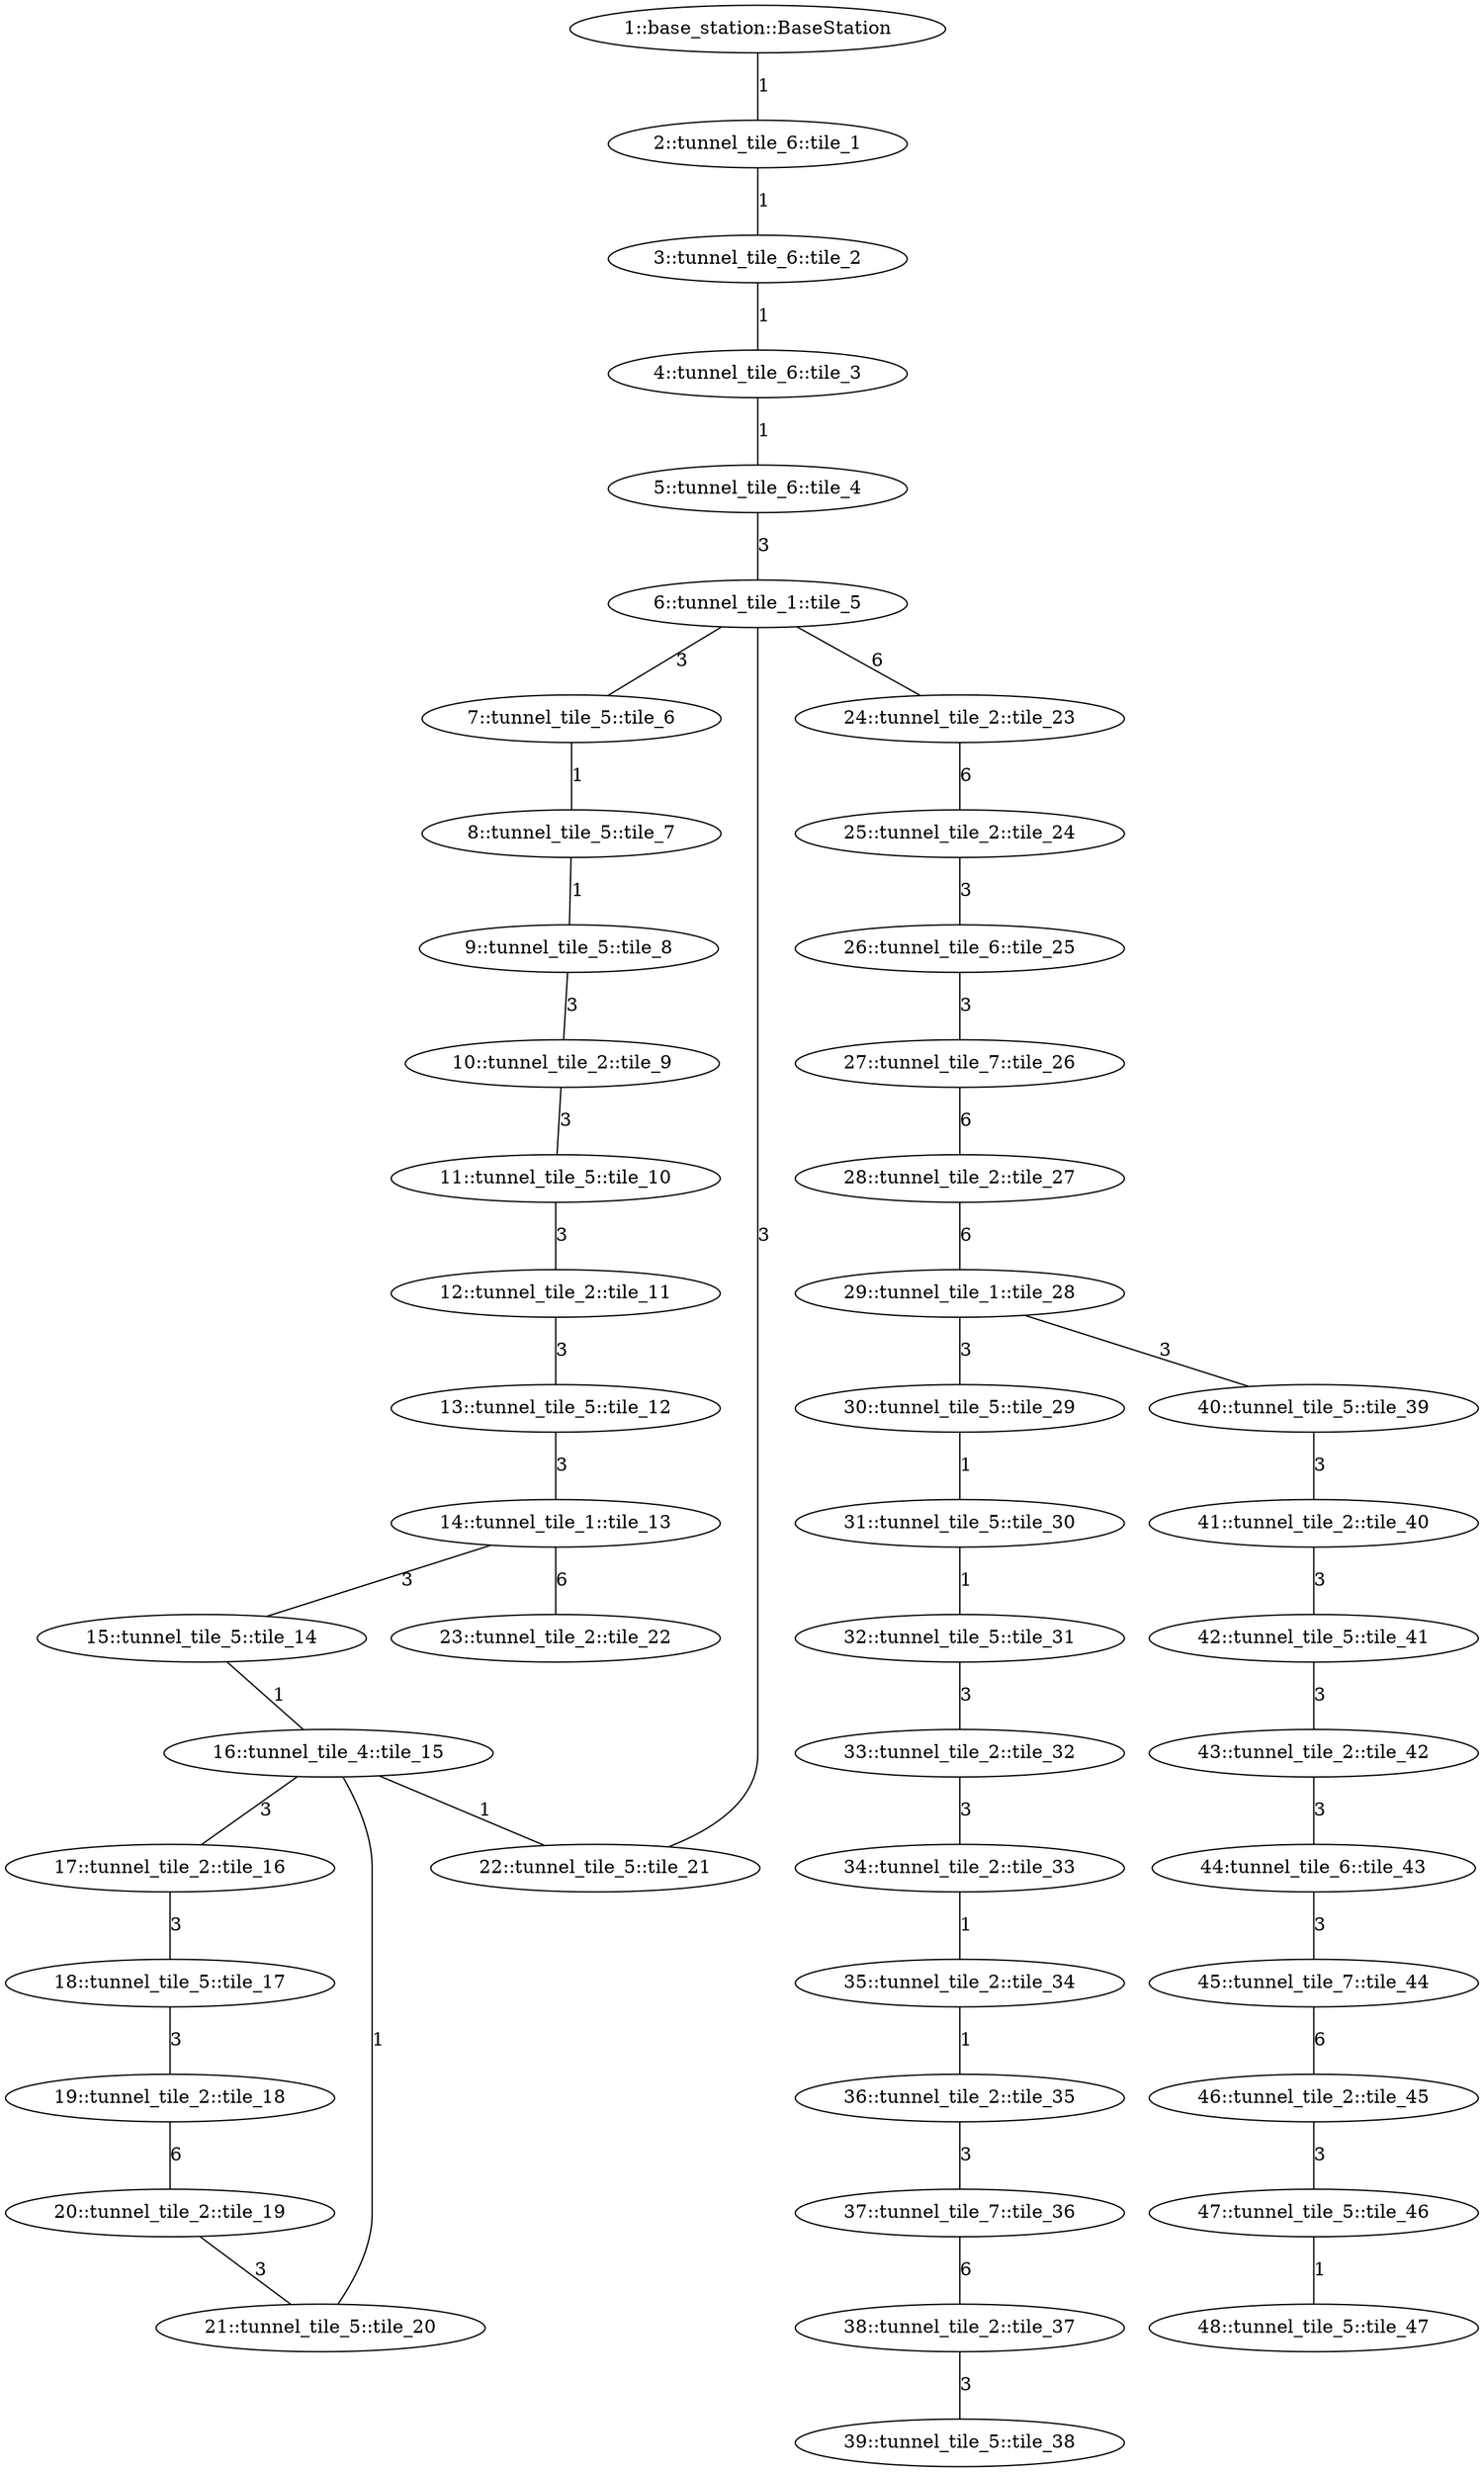 
/* Visibility graph for tunnel_practice_1.world */

graph {
  /* ==== Vertices ==== */

  /* Base station / Staging area*/
  /* (0,0,0) */
  1 [label="1::base_station::BaseStation"];
  
  /* (20,0,-5) */
  2 [label="2::tunnel_tile_6::tile_1"];
  /* ((40,0,-10) */
  3 [label="3::tunnel_tile_6::tile_2"];
  /* (60,0,-15) */
  4 [label="4::tunnel_tile_6::tile_3"];
  /* (80,0,-20) */
  5 [label="5::tunnel_tile_6::tile_4"];
  /* (100,0,-20) */
  6 [label="6::tunnel_tile_1::tile_5"];
  /* (120,0,-20) */
  7 [label="7::tunnel_tile_5::tile_6"];
  /* (140,0,-20) */
  8 [label="8::tunnel_tile_5::tile_7"];
  /* (160,0,-20) */
  9 [label="9::tunnel_tile_5::tile_8"];
  /* (180,0,-20) */
  10 [label="10::tunnel_tile_2::tile_9"];
  /* (180,20,-20) */
  11 [label="11::tunnel_tile_5::tile_10"];
  /* (180,40,-20) */
  12 [label="12::tunnel_tile_2::tile_11"];
  /* (160,40,-20) */
  13 [label="13::tunnel_tile_5::tile_12"];
  /* (140,40,-20) */
  14 [label="14::tunnel_tile_1::tile_13"];
  /* ((120,40,-20) */
  15 [label="15::tunnel_tile_5::tile_14"];
  
  /* (100,40,-20) */
  16 [label="16::tunnel_tile_4::tile_15"];
  
  /* (80,40,-20) */
  17 [label="17::tunnel_tile_2::tile_16"];
  /* (80,60,-20) */
  18 [label="18::tunnel_tile_5::tile_17"];
  /* (80,80,-20) */
  19 [label="19::tunnel_tile_2::tile_18"];
  /* (100,80,-20) */
  20 [label="20::tunnel_tile_2::tile_19"];
  /* (100,60,-20) */
  21 [label="21::tunnel_tile_5::tile_20"];
  /* (100,20,-20) */
  22 [label="22::tunnel_tile_5::tile_21"];
  /* (140,60,-20) */
  23 [label="23::tunnel_tile_2::tile_22"];
  /* (100,-20,-20) */
  24 [label="24::tunnel_tile_2::tile_23"];
  /* (120,-20,-20) */
  25 [label="25::tunnel_tile_2::tile_24"];
  /* (120,-40,-25) */
  26 [label="26::tunnel_tile_6::tile_25"];
  /* (120,-60,-30) */
  27 [label="27::tunnel_tile_7::tile_26"];
  /* (120,-80,-30) */
  28 [label="28::tunnel_tile_2::tile_27"];
  /* (140,-80,-30) */
  29 [label="29::tunnel_tile_1::tile_28"];
  /* (140,-60,-30) */
  30 [label="30::tunnel_tile_5::tile_29"];
  /* (140,-40,-30) */
  31 [label="31::tunnel_tile_5::tile_30"];
  /* (140,-20,-30) */
  32 [label="32::tunnel_tile_5::tile_31"];
  /* (140,0,-30) */
  33 [label="33::tunnel_tile_2::tile_32"];
  /* (160,0,-30) */
  34 [label="34::tunnel_tile_2::tile_33"];
  /* (180,0,-30) */
  35[label="35::tunnel_tile_2::tile_34"];
  /* (200,0,-30) */
  36 [label="36::tunnel_tile_2::tile_35"];
  /* (220,0,-35) */
  37 [label="37::tunnel_tile_7::tile_36"];
  /* (240,0,-35) */
  38 [label="38::tunnel_tile_2::tile_37"];
  /* (240,20,-35) */
  39 [label="39::tunnel_tile_5::tile_38"];
  /* (160,-80,-30) */
  40 [label="40::tunnel_tile_5::tile_39"];
  /* (180,-80,-30) */
  41 [label="41::tunnel_tile_2::tile_40"];
  /* (180,-60,-30) */
  42 [label="42::tunnel_tile_5::tile_41"];
  /* (180,-40,-30) */
  43 [label="43::tunnel_tile_2::tile_42"];
  /* (200,-40,-35) */
  44 [label="44:tunnel_tile_6::tile_43"];
  /* (220,-40,-40) */
  45 [label="45::tunnel_tile_7::tile_44"];
  /* (240,-40,-40) */
  46 [label="46::tunnel_tile_2::tile_45"];
  /* (240,-60,-40) */
  47 [label="47::tunnel_tile_5::tile_46"];
  /* (240,-80,-40) */
  48 [label="48::tunnel_tile_5::tile_47"];

  /* ==== Edges ==== */

  /* Base station */
  1 -- 2    [label=1]

  2 -- 3    [label=1];
  3 -- 4    [label=1];
  4 -- 5    [label=1];
  5 -- 6    [label=3];
  
  /* Intersection */
  6 -- 7    [label=3];
  6 -- 22   [label=3];
  6 -- 24   [label=6];
     
  7  -- 8   [label=1];
  8  -- 9   [label=1];
  9  -- 10  [label=3];
  10 -- 11  [label=3];
  11 -- 12  [label=3];
  12 -- 13  [label=3];
  13 -- 14  [label=3];

  /* Intersection */
  14 -- 15  [label=3];
  14 -- 23  [label=6];
  15 -- 16  [label=1];

  /* Intersection */
  16 -- 17  [label=3];
  16 -- 21  [label=1];
  16 -- 22  [label=1];
 
  17 -- 18  [label=3];
  18 -- 19  [label=3];
  19 -- 20  [label=6];
  20 -- 21  [label=3];
  24 -- 25  [label=6];
  25 -- 26  [label=3];
  26 -- 27  [label=3];
  27 -- 28  [label=6];
  28 -- 29  [label=6];

  /* Intersection */
  29 -- 30  [label=3];
  29 -- 40  [label=3];
 
  30 -- 31  [label=1];
  31 -- 32  [label=1];
  32 -- 33  [label=3];
  33 -- 34  [label=3];
  34 -- 35  [label=1];
  35 -- 36  [label=1];
  36 -- 37  [label=3];
  37 -- 38  [label=6];
  38 -- 39  [label=3];
 
  40 -- 41  [label=3];
  41 -- 42  [label=3];
  42 -- 43  [label=3];
  43 -- 44  [label=3];
  44 -- 45  [label=3];
  45 -- 46  [label=6];
  46 -- 47  [label=3];
  47 -- 48  [label=1];
}